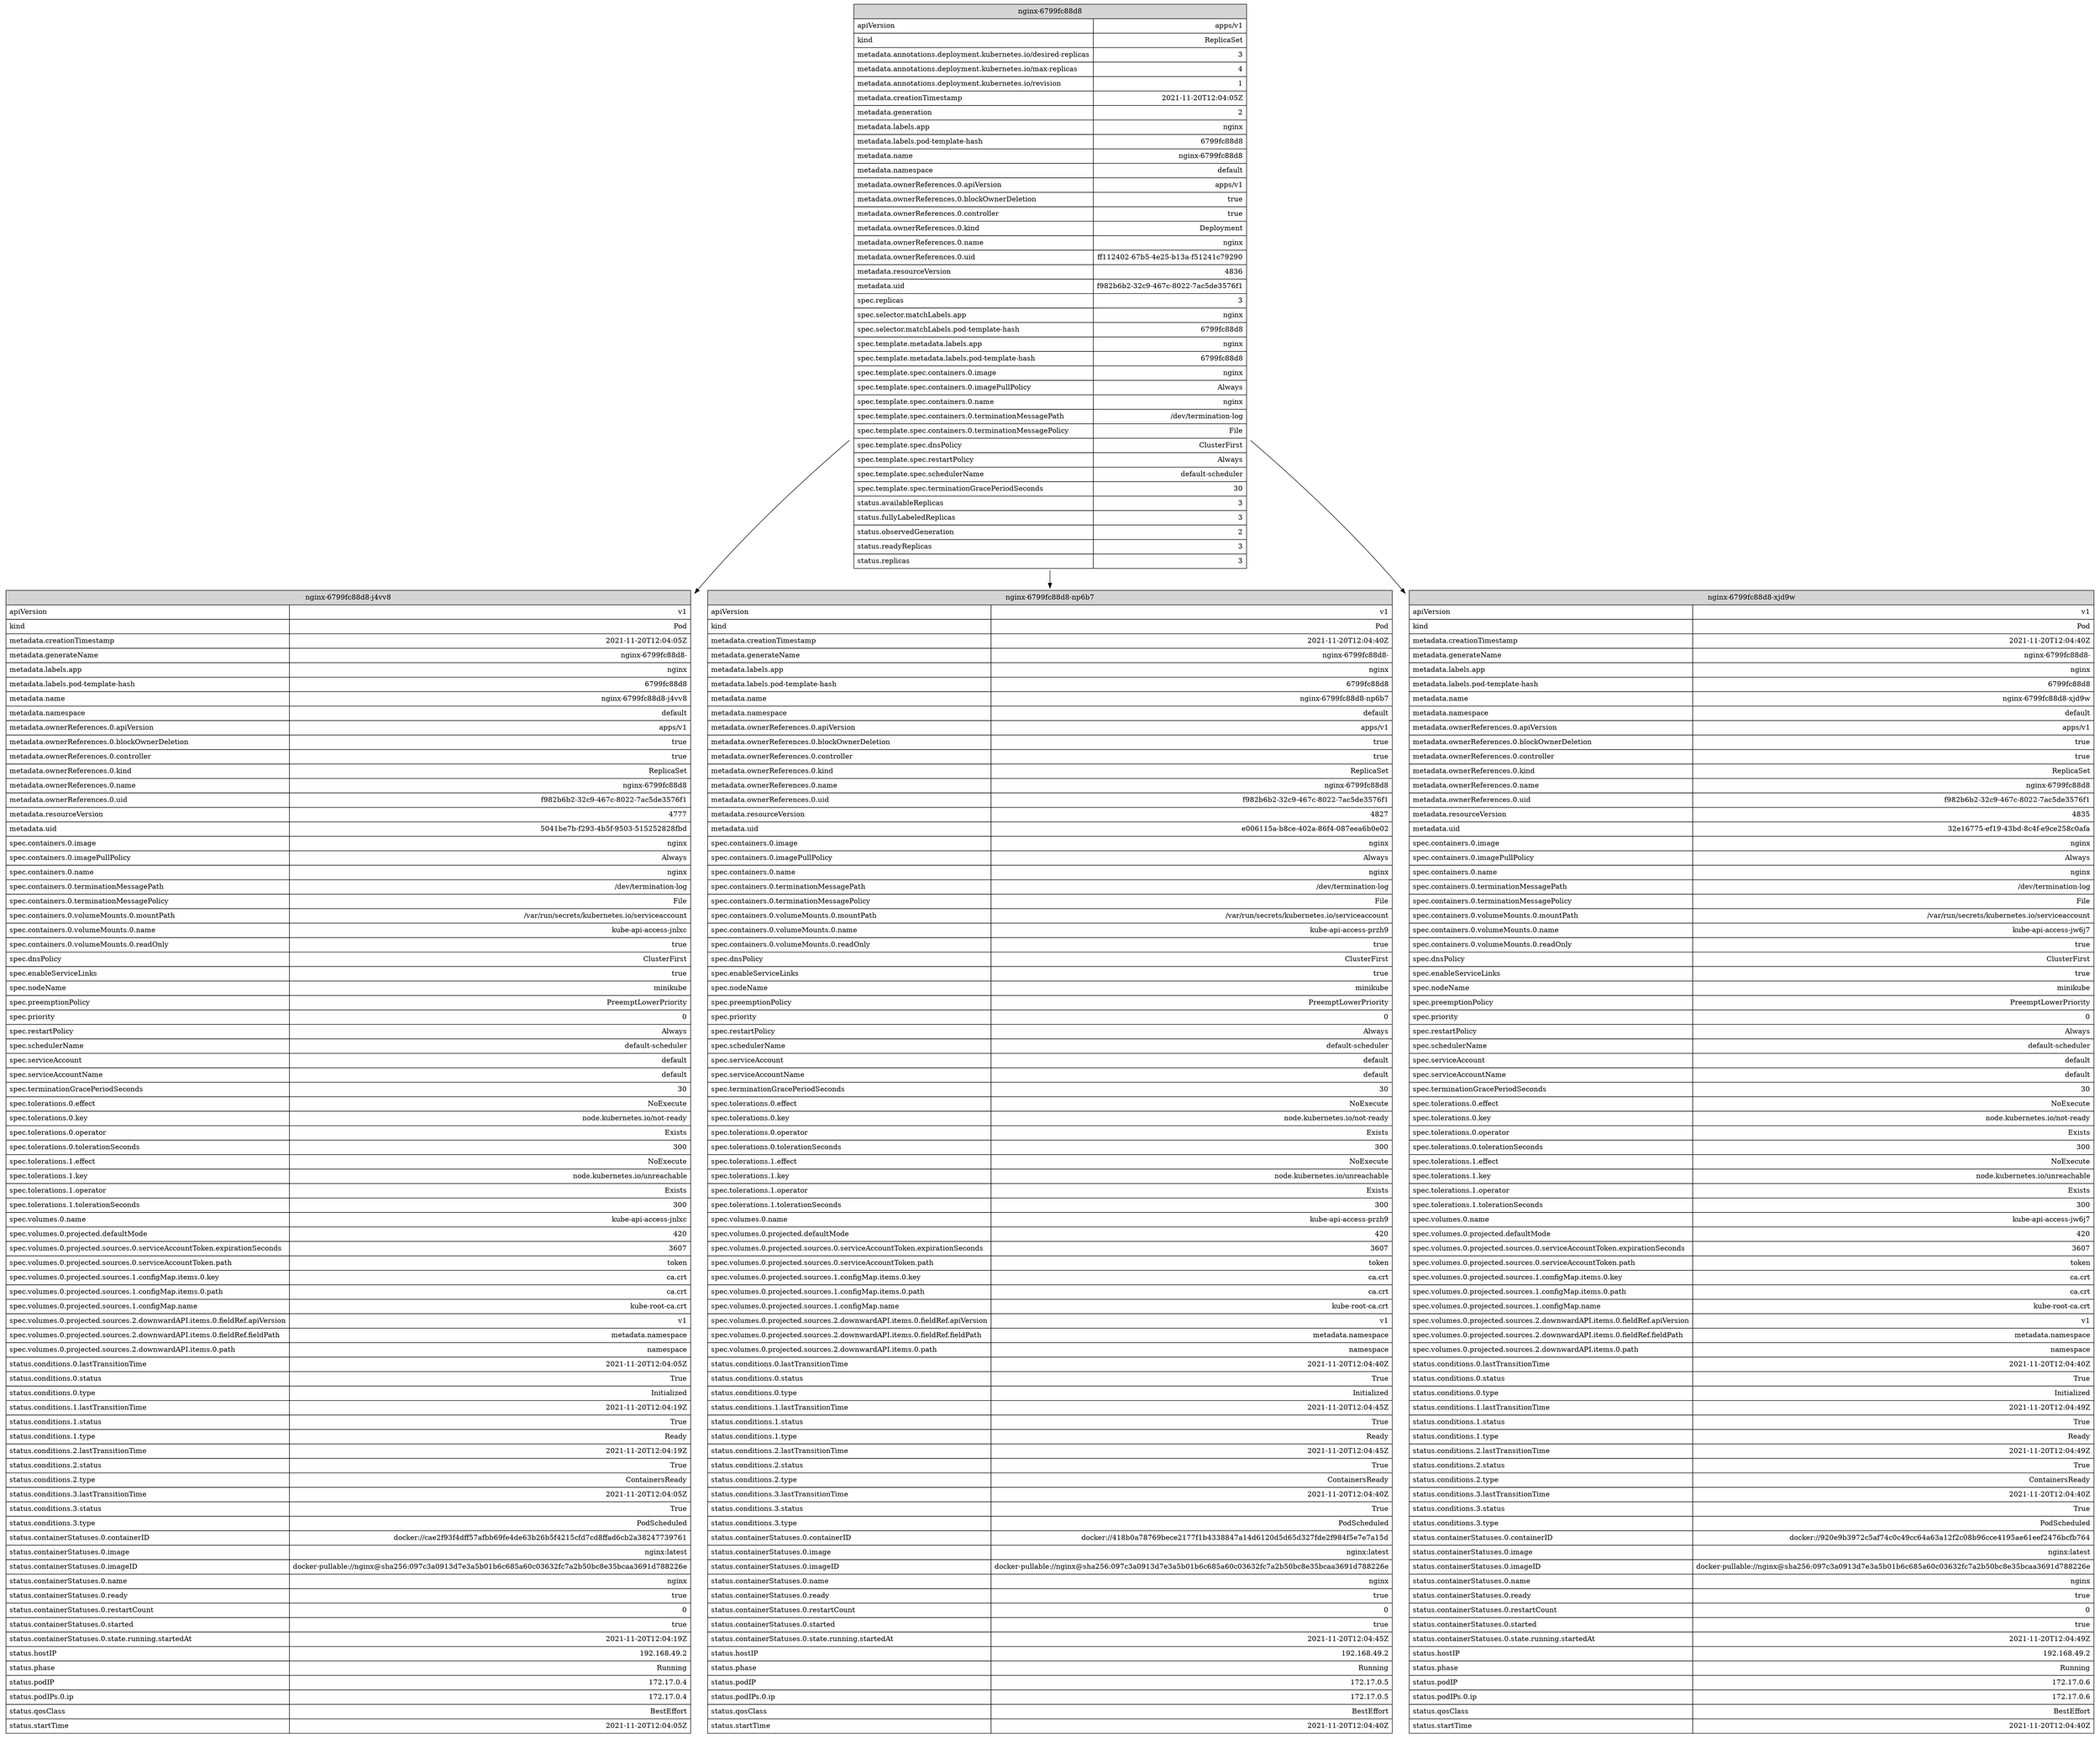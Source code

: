 digraph G {
rankdir=TB
"nginx-6799fc88d8"
[
shape=none
label=<<table border="0" cellspacing="0" CELLPADDING="6">

				<tr>
					<td port="port0" border="1" colspan="2" ALIGN="CENTER" bgcolor="#c8c8c8c8">nginx-6799fc88d8</td>
				</tr>

			<tr>
				<td border="1" ALIGN="LEFT">apiVersion</td>
				<td border="1" ALIGN="RIGHT" bgcolor="#ffffffff">apps/v1</td>
			</tr>

			<tr>
				<td border="1" ALIGN="LEFT">kind</td>
				<td border="1" ALIGN="RIGHT" bgcolor="#ffffffff">ReplicaSet</td>
			</tr>

			<tr>
				<td border="1" ALIGN="LEFT">metadata.annotations.deployment.kubernetes.io/desired-replicas</td>
				<td border="1" ALIGN="RIGHT" bgcolor="#ffffffff">3</td>
			</tr>

			<tr>
				<td border="1" ALIGN="LEFT">metadata.annotations.deployment.kubernetes.io/max-replicas</td>
				<td border="1" ALIGN="RIGHT" bgcolor="#ffffffff">4</td>
			</tr>

			<tr>
				<td border="1" ALIGN="LEFT">metadata.annotations.deployment.kubernetes.io/revision</td>
				<td border="1" ALIGN="RIGHT" bgcolor="#ffffffff">1</td>
			</tr>

			<tr>
				<td border="1" ALIGN="LEFT">metadata.creationTimestamp</td>
				<td border="1" ALIGN="RIGHT" bgcolor="#ffffffff">2021-11-20T12:04:05Z</td>
			</tr>

			<tr>
				<td border="1" ALIGN="LEFT">metadata.generation</td>
				<td border="1" ALIGN="RIGHT" bgcolor="#ffffffff">2</td>
			</tr>

			<tr>
				<td border="1" ALIGN="LEFT">metadata.labels.app</td>
				<td border="1" ALIGN="RIGHT" bgcolor="#ffffffff">nginx</td>
			</tr>

			<tr>
				<td border="1" ALIGN="LEFT">metadata.labels.pod-template-hash</td>
				<td border="1" ALIGN="RIGHT" bgcolor="#ffffffff">6799fc88d8</td>
			</tr>

			<tr>
				<td border="1" ALIGN="LEFT">metadata.name</td>
				<td border="1" ALIGN="RIGHT" bgcolor="#ffffffff">nginx-6799fc88d8</td>
			</tr>

			<tr>
				<td border="1" ALIGN="LEFT">metadata.namespace</td>
				<td border="1" ALIGN="RIGHT" bgcolor="#ffffffff">default</td>
			</tr>

			<tr>
				<td border="1" ALIGN="LEFT">metadata.ownerReferences.0.apiVersion</td>
				<td border="1" ALIGN="RIGHT" bgcolor="#ffffffff">apps/v1</td>
			</tr>

			<tr>
				<td border="1" ALIGN="LEFT">metadata.ownerReferences.0.blockOwnerDeletion</td>
				<td border="1" ALIGN="RIGHT" bgcolor="#ffffffff">true</td>
			</tr>

			<tr>
				<td border="1" ALIGN="LEFT">metadata.ownerReferences.0.controller</td>
				<td border="1" ALIGN="RIGHT" bgcolor="#ffffffff">true</td>
			</tr>

			<tr>
				<td border="1" ALIGN="LEFT">metadata.ownerReferences.0.kind</td>
				<td border="1" ALIGN="RIGHT" bgcolor="#ffffffff">Deployment</td>
			</tr>

			<tr>
				<td border="1" ALIGN="LEFT">metadata.ownerReferences.0.name</td>
				<td border="1" ALIGN="RIGHT" bgcolor="#ffffffff">nginx</td>
			</tr>

			<tr>
				<td border="1" ALIGN="LEFT">metadata.ownerReferences.0.uid</td>
				<td border="1" ALIGN="RIGHT" bgcolor="#ffffffff">ff112402-67b5-4e25-b13a-f51241c79290</td>
			</tr>

			<tr>
				<td border="1" ALIGN="LEFT">metadata.resourceVersion</td>
				<td border="1" ALIGN="RIGHT" bgcolor="#ffffffff">4836</td>
			</tr>

			<tr>
				<td border="1" ALIGN="LEFT">metadata.uid</td>
				<td border="1" ALIGN="RIGHT" bgcolor="#ffffffff">f982b6b2-32c9-467c-8022-7ac5de3576f1</td>
			</tr>

			<tr>
				<td border="1" ALIGN="LEFT">spec.replicas</td>
				<td border="1" ALIGN="RIGHT" bgcolor="#ffffffff">3</td>
			</tr>

			<tr>
				<td border="1" ALIGN="LEFT">spec.selector.matchLabels.app</td>
				<td border="1" ALIGN="RIGHT" bgcolor="#ffffffff">nginx</td>
			</tr>

			<tr>
				<td border="1" ALIGN="LEFT">spec.selector.matchLabels.pod-template-hash</td>
				<td border="1" ALIGN="RIGHT" bgcolor="#ffffffff">6799fc88d8</td>
			</tr>

			<tr>
				<td border="1" ALIGN="LEFT">spec.template.metadata.labels.app</td>
				<td border="1" ALIGN="RIGHT" bgcolor="#ffffffff">nginx</td>
			</tr>

			<tr>
				<td border="1" ALIGN="LEFT">spec.template.metadata.labels.pod-template-hash</td>
				<td border="1" ALIGN="RIGHT" bgcolor="#ffffffff">6799fc88d8</td>
			</tr>

			<tr>
				<td border="1" ALIGN="LEFT">spec.template.spec.containers.0.image</td>
				<td border="1" ALIGN="RIGHT" bgcolor="#ffffffff">nginx</td>
			</tr>

			<tr>
				<td border="1" ALIGN="LEFT">spec.template.spec.containers.0.imagePullPolicy</td>
				<td border="1" ALIGN="RIGHT" bgcolor="#ffffffff">Always</td>
			</tr>

			<tr>
				<td border="1" ALIGN="LEFT">spec.template.spec.containers.0.name</td>
				<td border="1" ALIGN="RIGHT" bgcolor="#ffffffff">nginx</td>
			</tr>

			<tr>
				<td border="1" ALIGN="LEFT">spec.template.spec.containers.0.terminationMessagePath</td>
				<td border="1" ALIGN="RIGHT" bgcolor="#ffffffff">/dev/termination-log</td>
			</tr>

			<tr>
				<td border="1" ALIGN="LEFT">spec.template.spec.containers.0.terminationMessagePolicy</td>
				<td border="1" ALIGN="RIGHT" bgcolor="#ffffffff">File</td>
			</tr>

			<tr>
				<td border="1" ALIGN="LEFT">spec.template.spec.dnsPolicy</td>
				<td border="1" ALIGN="RIGHT" bgcolor="#ffffffff">ClusterFirst</td>
			</tr>

			<tr>
				<td border="1" ALIGN="LEFT">spec.template.spec.restartPolicy</td>
				<td border="1" ALIGN="RIGHT" bgcolor="#ffffffff">Always</td>
			</tr>

			<tr>
				<td border="1" ALIGN="LEFT">spec.template.spec.schedulerName</td>
				<td border="1" ALIGN="RIGHT" bgcolor="#ffffffff">default-scheduler</td>
			</tr>

			<tr>
				<td border="1" ALIGN="LEFT">spec.template.spec.terminationGracePeriodSeconds</td>
				<td border="1" ALIGN="RIGHT" bgcolor="#ffffffff">30</td>
			</tr>

			<tr>
				<td border="1" ALIGN="LEFT">status.availableReplicas</td>
				<td border="1" ALIGN="RIGHT" bgcolor="#ffffffff">3</td>
			</tr>

			<tr>
				<td border="1" ALIGN="LEFT">status.fullyLabeledReplicas</td>
				<td border="1" ALIGN="RIGHT" bgcolor="#ffffffff">3</td>
			</tr>

			<tr>
				<td border="1" ALIGN="LEFT">status.observedGeneration</td>
				<td border="1" ALIGN="RIGHT" bgcolor="#ffffffff">2</td>
			</tr>

			<tr>
				<td border="1" ALIGN="LEFT">status.readyReplicas</td>
				<td border="1" ALIGN="RIGHT" bgcolor="#ffffffff">3</td>
			</tr>

			<tr>
				<td border="1" ALIGN="LEFT">status.replicas</td>
				<td border="1" ALIGN="RIGHT" bgcolor="#ffffffff">3</td>
			</tr>
</table>>
]

"nginx-6799fc88d8-j4vv8"
[
shape=none
label=<<table border="0" cellspacing="0" CELLPADDING="6">

				<tr>
					<td port="port0" border="1" colspan="2" ALIGN="CENTER" bgcolor="#c8c8c8c8">nginx-6799fc88d8-j4vv8</td>
				</tr>

			<tr>
				<td border="1" ALIGN="LEFT">apiVersion</td>
				<td border="1" ALIGN="RIGHT" bgcolor="#ffffffff">v1</td>
			</tr>

			<tr>
				<td border="1" ALIGN="LEFT">kind</td>
				<td border="1" ALIGN="RIGHT" bgcolor="#ffffffff">Pod</td>
			</tr>

			<tr>
				<td border="1" ALIGN="LEFT">metadata.creationTimestamp</td>
				<td border="1" ALIGN="RIGHT" bgcolor="#ffffffff">2021-11-20T12:04:05Z</td>
			</tr>

			<tr>
				<td border="1" ALIGN="LEFT">metadata.generateName</td>
				<td border="1" ALIGN="RIGHT" bgcolor="#ffffffff">nginx-6799fc88d8-</td>
			</tr>

			<tr>
				<td border="1" ALIGN="LEFT">metadata.labels.app</td>
				<td border="1" ALIGN="RIGHT" bgcolor="#ffffffff">nginx</td>
			</tr>

			<tr>
				<td border="1" ALIGN="LEFT">metadata.labels.pod-template-hash</td>
				<td border="1" ALIGN="RIGHT" bgcolor="#ffffffff">6799fc88d8</td>
			</tr>

			<tr>
				<td border="1" ALIGN="LEFT">metadata.name</td>
				<td border="1" ALIGN="RIGHT" bgcolor="#ffffffff">nginx-6799fc88d8-j4vv8</td>
			</tr>

			<tr>
				<td border="1" ALIGN="LEFT">metadata.namespace</td>
				<td border="1" ALIGN="RIGHT" bgcolor="#ffffffff">default</td>
			</tr>

			<tr>
				<td border="1" ALIGN="LEFT">metadata.ownerReferences.0.apiVersion</td>
				<td border="1" ALIGN="RIGHT" bgcolor="#ffffffff">apps/v1</td>
			</tr>

			<tr>
				<td border="1" ALIGN="LEFT">metadata.ownerReferences.0.blockOwnerDeletion</td>
				<td border="1" ALIGN="RIGHT" bgcolor="#ffffffff">true</td>
			</tr>

			<tr>
				<td border="1" ALIGN="LEFT">metadata.ownerReferences.0.controller</td>
				<td border="1" ALIGN="RIGHT" bgcolor="#ffffffff">true</td>
			</tr>

			<tr>
				<td border="1" ALIGN="LEFT">metadata.ownerReferences.0.kind</td>
				<td border="1" ALIGN="RIGHT" bgcolor="#ffffffff">ReplicaSet</td>
			</tr>

			<tr>
				<td border="1" ALIGN="LEFT">metadata.ownerReferences.0.name</td>
				<td border="1" ALIGN="RIGHT" bgcolor="#ffffffff">nginx-6799fc88d8</td>
			</tr>

			<tr>
				<td border="1" ALIGN="LEFT">metadata.ownerReferences.0.uid</td>
				<td border="1" ALIGN="RIGHT" bgcolor="#ffffffff">f982b6b2-32c9-467c-8022-7ac5de3576f1</td>
			</tr>

			<tr>
				<td border="1" ALIGN="LEFT">metadata.resourceVersion</td>
				<td border="1" ALIGN="RIGHT" bgcolor="#ffffffff">4777</td>
			</tr>

			<tr>
				<td border="1" ALIGN="LEFT">metadata.uid</td>
				<td border="1" ALIGN="RIGHT" bgcolor="#ffffffff">5041be7b-f293-4b5f-9503-515252828fbd</td>
			</tr>

			<tr>
				<td border="1" ALIGN="LEFT">spec.containers.0.image</td>
				<td border="1" ALIGN="RIGHT" bgcolor="#ffffffff">nginx</td>
			</tr>

			<tr>
				<td border="1" ALIGN="LEFT">spec.containers.0.imagePullPolicy</td>
				<td border="1" ALIGN="RIGHT" bgcolor="#ffffffff">Always</td>
			</tr>

			<tr>
				<td border="1" ALIGN="LEFT">spec.containers.0.name</td>
				<td border="1" ALIGN="RIGHT" bgcolor="#ffffffff">nginx</td>
			</tr>

			<tr>
				<td border="1" ALIGN="LEFT">spec.containers.0.terminationMessagePath</td>
				<td border="1" ALIGN="RIGHT" bgcolor="#ffffffff">/dev/termination-log</td>
			</tr>

			<tr>
				<td border="1" ALIGN="LEFT">spec.containers.0.terminationMessagePolicy</td>
				<td border="1" ALIGN="RIGHT" bgcolor="#ffffffff">File</td>
			</tr>

			<tr>
				<td border="1" ALIGN="LEFT">spec.containers.0.volumeMounts.0.mountPath</td>
				<td border="1" ALIGN="RIGHT" bgcolor="#ffffffff">/var/run/secrets/kubernetes.io/serviceaccount</td>
			</tr>

			<tr>
				<td border="1" ALIGN="LEFT">spec.containers.0.volumeMounts.0.name</td>
				<td border="1" ALIGN="RIGHT" bgcolor="#ffffffff">kube-api-access-jnlxc</td>
			</tr>

			<tr>
				<td border="1" ALIGN="LEFT">spec.containers.0.volumeMounts.0.readOnly</td>
				<td border="1" ALIGN="RIGHT" bgcolor="#ffffffff">true</td>
			</tr>

			<tr>
				<td border="1" ALIGN="LEFT">spec.dnsPolicy</td>
				<td border="1" ALIGN="RIGHT" bgcolor="#ffffffff">ClusterFirst</td>
			</tr>

			<tr>
				<td border="1" ALIGN="LEFT">spec.enableServiceLinks</td>
				<td border="1" ALIGN="RIGHT" bgcolor="#ffffffff">true</td>
			</tr>

			<tr>
				<td border="1" ALIGN="LEFT">spec.nodeName</td>
				<td border="1" ALIGN="RIGHT" bgcolor="#ffffffff">minikube</td>
			</tr>

			<tr>
				<td border="1" ALIGN="LEFT">spec.preemptionPolicy</td>
				<td border="1" ALIGN="RIGHT" bgcolor="#ffffffff">PreemptLowerPriority</td>
			</tr>

			<tr>
				<td border="1" ALIGN="LEFT">spec.priority</td>
				<td border="1" ALIGN="RIGHT" bgcolor="#ffffffff">0</td>
			</tr>

			<tr>
				<td border="1" ALIGN="LEFT">spec.restartPolicy</td>
				<td border="1" ALIGN="RIGHT" bgcolor="#ffffffff">Always</td>
			</tr>

			<tr>
				<td border="1" ALIGN="LEFT">spec.schedulerName</td>
				<td border="1" ALIGN="RIGHT" bgcolor="#ffffffff">default-scheduler</td>
			</tr>

			<tr>
				<td border="1" ALIGN="LEFT">spec.serviceAccount</td>
				<td border="1" ALIGN="RIGHT" bgcolor="#ffffffff">default</td>
			</tr>

			<tr>
				<td border="1" ALIGN="LEFT">spec.serviceAccountName</td>
				<td border="1" ALIGN="RIGHT" bgcolor="#ffffffff">default</td>
			</tr>

			<tr>
				<td border="1" ALIGN="LEFT">spec.terminationGracePeriodSeconds</td>
				<td border="1" ALIGN="RIGHT" bgcolor="#ffffffff">30</td>
			</tr>

			<tr>
				<td border="1" ALIGN="LEFT">spec.tolerations.0.effect</td>
				<td border="1" ALIGN="RIGHT" bgcolor="#ffffffff">NoExecute</td>
			</tr>

			<tr>
				<td border="1" ALIGN="LEFT">spec.tolerations.0.key</td>
				<td border="1" ALIGN="RIGHT" bgcolor="#ffffffff">node.kubernetes.io/not-ready</td>
			</tr>

			<tr>
				<td border="1" ALIGN="LEFT">spec.tolerations.0.operator</td>
				<td border="1" ALIGN="RIGHT" bgcolor="#ffffffff">Exists</td>
			</tr>

			<tr>
				<td border="1" ALIGN="LEFT">spec.tolerations.0.tolerationSeconds</td>
				<td border="1" ALIGN="RIGHT" bgcolor="#ffffffff">300</td>
			</tr>

			<tr>
				<td border="1" ALIGN="LEFT">spec.tolerations.1.effect</td>
				<td border="1" ALIGN="RIGHT" bgcolor="#ffffffff">NoExecute</td>
			</tr>

			<tr>
				<td border="1" ALIGN="LEFT">spec.tolerations.1.key</td>
				<td border="1" ALIGN="RIGHT" bgcolor="#ffffffff">node.kubernetes.io/unreachable</td>
			</tr>

			<tr>
				<td border="1" ALIGN="LEFT">spec.tolerations.1.operator</td>
				<td border="1" ALIGN="RIGHT" bgcolor="#ffffffff">Exists</td>
			</tr>

			<tr>
				<td border="1" ALIGN="LEFT">spec.tolerations.1.tolerationSeconds</td>
				<td border="1" ALIGN="RIGHT" bgcolor="#ffffffff">300</td>
			</tr>

			<tr>
				<td border="1" ALIGN="LEFT">spec.volumes.0.name</td>
				<td border="1" ALIGN="RIGHT" bgcolor="#ffffffff">kube-api-access-jnlxc</td>
			</tr>

			<tr>
				<td border="1" ALIGN="LEFT">spec.volumes.0.projected.defaultMode</td>
				<td border="1" ALIGN="RIGHT" bgcolor="#ffffffff">420</td>
			</tr>

			<tr>
				<td border="1" ALIGN="LEFT">spec.volumes.0.projected.sources.0.serviceAccountToken.expirationSeconds</td>
				<td border="1" ALIGN="RIGHT" bgcolor="#ffffffff">3607</td>
			</tr>

			<tr>
				<td border="1" ALIGN="LEFT">spec.volumes.0.projected.sources.0.serviceAccountToken.path</td>
				<td border="1" ALIGN="RIGHT" bgcolor="#ffffffff">token</td>
			</tr>

			<tr>
				<td border="1" ALIGN="LEFT">spec.volumes.0.projected.sources.1.configMap.items.0.key</td>
				<td border="1" ALIGN="RIGHT" bgcolor="#ffffffff">ca.crt</td>
			</tr>

			<tr>
				<td border="1" ALIGN="LEFT">spec.volumes.0.projected.sources.1.configMap.items.0.path</td>
				<td border="1" ALIGN="RIGHT" bgcolor="#ffffffff">ca.crt</td>
			</tr>

			<tr>
				<td border="1" ALIGN="LEFT">spec.volumes.0.projected.sources.1.configMap.name</td>
				<td border="1" ALIGN="RIGHT" bgcolor="#ffffffff">kube-root-ca.crt</td>
			</tr>

			<tr>
				<td border="1" ALIGN="LEFT">spec.volumes.0.projected.sources.2.downwardAPI.items.0.fieldRef.apiVersion</td>
				<td border="1" ALIGN="RIGHT" bgcolor="#ffffffff">v1</td>
			</tr>

			<tr>
				<td border="1" ALIGN="LEFT">spec.volumes.0.projected.sources.2.downwardAPI.items.0.fieldRef.fieldPath</td>
				<td border="1" ALIGN="RIGHT" bgcolor="#ffffffff">metadata.namespace</td>
			</tr>

			<tr>
				<td border="1" ALIGN="LEFT">spec.volumes.0.projected.sources.2.downwardAPI.items.0.path</td>
				<td border="1" ALIGN="RIGHT" bgcolor="#ffffffff">namespace</td>
			</tr>

			<tr>
				<td border="1" ALIGN="LEFT">status.conditions.0.lastTransitionTime</td>
				<td border="1" ALIGN="RIGHT" bgcolor="#ffffffff">2021-11-20T12:04:05Z</td>
			</tr>

			<tr>
				<td border="1" ALIGN="LEFT">status.conditions.0.status</td>
				<td border="1" ALIGN="RIGHT" bgcolor="#ffffffff">True</td>
			</tr>

			<tr>
				<td border="1" ALIGN="LEFT">status.conditions.0.type</td>
				<td border="1" ALIGN="RIGHT" bgcolor="#ffffffff">Initialized</td>
			</tr>

			<tr>
				<td border="1" ALIGN="LEFT">status.conditions.1.lastTransitionTime</td>
				<td border="1" ALIGN="RIGHT" bgcolor="#ffffffff">2021-11-20T12:04:19Z</td>
			</tr>

			<tr>
				<td border="1" ALIGN="LEFT">status.conditions.1.status</td>
				<td border="1" ALIGN="RIGHT" bgcolor="#ffffffff">True</td>
			</tr>

			<tr>
				<td border="1" ALIGN="LEFT">status.conditions.1.type</td>
				<td border="1" ALIGN="RIGHT" bgcolor="#ffffffff">Ready</td>
			</tr>

			<tr>
				<td border="1" ALIGN="LEFT">status.conditions.2.lastTransitionTime</td>
				<td border="1" ALIGN="RIGHT" bgcolor="#ffffffff">2021-11-20T12:04:19Z</td>
			</tr>

			<tr>
				<td border="1" ALIGN="LEFT">status.conditions.2.status</td>
				<td border="1" ALIGN="RIGHT" bgcolor="#ffffffff">True</td>
			</tr>

			<tr>
				<td border="1" ALIGN="LEFT">status.conditions.2.type</td>
				<td border="1" ALIGN="RIGHT" bgcolor="#ffffffff">ContainersReady</td>
			</tr>

			<tr>
				<td border="1" ALIGN="LEFT">status.conditions.3.lastTransitionTime</td>
				<td border="1" ALIGN="RIGHT" bgcolor="#ffffffff">2021-11-20T12:04:05Z</td>
			</tr>

			<tr>
				<td border="1" ALIGN="LEFT">status.conditions.3.status</td>
				<td border="1" ALIGN="RIGHT" bgcolor="#ffffffff">True</td>
			</tr>

			<tr>
				<td border="1" ALIGN="LEFT">status.conditions.3.type</td>
				<td border="1" ALIGN="RIGHT" bgcolor="#ffffffff">PodScheduled</td>
			</tr>

			<tr>
				<td border="1" ALIGN="LEFT">status.containerStatuses.0.containerID</td>
				<td border="1" ALIGN="RIGHT" bgcolor="#ffffffff">docker://cae2f93f4dff57afbb69fe4de63b26b5f4215cfd7cd8ffad6cb2a38247739761</td>
			</tr>

			<tr>
				<td border="1" ALIGN="LEFT">status.containerStatuses.0.image</td>
				<td border="1" ALIGN="RIGHT" bgcolor="#ffffffff">nginx:latest</td>
			</tr>

			<tr>
				<td border="1" ALIGN="LEFT">status.containerStatuses.0.imageID</td>
				<td border="1" ALIGN="RIGHT" bgcolor="#ffffffff">docker-pullable://nginx@sha256:097c3a0913d7e3a5b01b6c685a60c03632fc7a2b50bc8e35bcaa3691d788226e</td>
			</tr>

			<tr>
				<td border="1" ALIGN="LEFT">status.containerStatuses.0.name</td>
				<td border="1" ALIGN="RIGHT" bgcolor="#ffffffff">nginx</td>
			</tr>

			<tr>
				<td border="1" ALIGN="LEFT">status.containerStatuses.0.ready</td>
				<td border="1" ALIGN="RIGHT" bgcolor="#ffffffff">true</td>
			</tr>

			<tr>
				<td border="1" ALIGN="LEFT">status.containerStatuses.0.restartCount</td>
				<td border="1" ALIGN="RIGHT" bgcolor="#ffffffff">0</td>
			</tr>

			<tr>
				<td border="1" ALIGN="LEFT">status.containerStatuses.0.started</td>
				<td border="1" ALIGN="RIGHT" bgcolor="#ffffffff">true</td>
			</tr>

			<tr>
				<td border="1" ALIGN="LEFT">status.containerStatuses.0.state.running.startedAt</td>
				<td border="1" ALIGN="RIGHT" bgcolor="#ffffffff">2021-11-20T12:04:19Z</td>
			</tr>

			<tr>
				<td border="1" ALIGN="LEFT">status.hostIP</td>
				<td border="1" ALIGN="RIGHT" bgcolor="#ffffffff">192.168.49.2</td>
			</tr>

			<tr>
				<td border="1" ALIGN="LEFT">status.phase</td>
				<td border="1" ALIGN="RIGHT" bgcolor="#ffffffff">Running</td>
			</tr>

			<tr>
				<td border="1" ALIGN="LEFT">status.podIP</td>
				<td border="1" ALIGN="RIGHT" bgcolor="#ffffffff">172.17.0.4</td>
			</tr>

			<tr>
				<td border="1" ALIGN="LEFT">status.podIPs.0.ip</td>
				<td border="1" ALIGN="RIGHT" bgcolor="#ffffffff">172.17.0.4</td>
			</tr>

			<tr>
				<td border="1" ALIGN="LEFT">status.qosClass</td>
				<td border="1" ALIGN="RIGHT" bgcolor="#ffffffff">BestEffort</td>
			</tr>

			<tr>
				<td border="1" ALIGN="LEFT">status.startTime</td>
				<td border="1" ALIGN="RIGHT" bgcolor="#ffffffff">2021-11-20T12:04:05Z</td>
			</tr>
</table>>
]

"nginx-6799fc88d8-np6b7"
[
shape=none
label=<<table border="0" cellspacing="0" CELLPADDING="6">

				<tr>
					<td port="port0" border="1" colspan="2" ALIGN="CENTER" bgcolor="#c8c8c8c8">nginx-6799fc88d8-np6b7</td>
				</tr>

			<tr>
				<td border="1" ALIGN="LEFT">apiVersion</td>
				<td border="1" ALIGN="RIGHT" bgcolor="#ffffffff">v1</td>
			</tr>

			<tr>
				<td border="1" ALIGN="LEFT">kind</td>
				<td border="1" ALIGN="RIGHT" bgcolor="#ffffffff">Pod</td>
			</tr>

			<tr>
				<td border="1" ALIGN="LEFT">metadata.creationTimestamp</td>
				<td border="1" ALIGN="RIGHT" bgcolor="#ffffffff">2021-11-20T12:04:40Z</td>
			</tr>

			<tr>
				<td border="1" ALIGN="LEFT">metadata.generateName</td>
				<td border="1" ALIGN="RIGHT" bgcolor="#ffffffff">nginx-6799fc88d8-</td>
			</tr>

			<tr>
				<td border="1" ALIGN="LEFT">metadata.labels.app</td>
				<td border="1" ALIGN="RIGHT" bgcolor="#ffffffff">nginx</td>
			</tr>

			<tr>
				<td border="1" ALIGN="LEFT">metadata.labels.pod-template-hash</td>
				<td border="1" ALIGN="RIGHT" bgcolor="#ffffffff">6799fc88d8</td>
			</tr>

			<tr>
				<td border="1" ALIGN="LEFT">metadata.name</td>
				<td border="1" ALIGN="RIGHT" bgcolor="#ffffffff">nginx-6799fc88d8-np6b7</td>
			</tr>

			<tr>
				<td border="1" ALIGN="LEFT">metadata.namespace</td>
				<td border="1" ALIGN="RIGHT" bgcolor="#ffffffff">default</td>
			</tr>

			<tr>
				<td border="1" ALIGN="LEFT">metadata.ownerReferences.0.apiVersion</td>
				<td border="1" ALIGN="RIGHT" bgcolor="#ffffffff">apps/v1</td>
			</tr>

			<tr>
				<td border="1" ALIGN="LEFT">metadata.ownerReferences.0.blockOwnerDeletion</td>
				<td border="1" ALIGN="RIGHT" bgcolor="#ffffffff">true</td>
			</tr>

			<tr>
				<td border="1" ALIGN="LEFT">metadata.ownerReferences.0.controller</td>
				<td border="1" ALIGN="RIGHT" bgcolor="#ffffffff">true</td>
			</tr>

			<tr>
				<td border="1" ALIGN="LEFT">metadata.ownerReferences.0.kind</td>
				<td border="1" ALIGN="RIGHT" bgcolor="#ffffffff">ReplicaSet</td>
			</tr>

			<tr>
				<td border="1" ALIGN="LEFT">metadata.ownerReferences.0.name</td>
				<td border="1" ALIGN="RIGHT" bgcolor="#ffffffff">nginx-6799fc88d8</td>
			</tr>

			<tr>
				<td border="1" ALIGN="LEFT">metadata.ownerReferences.0.uid</td>
				<td border="1" ALIGN="RIGHT" bgcolor="#ffffffff">f982b6b2-32c9-467c-8022-7ac5de3576f1</td>
			</tr>

			<tr>
				<td border="1" ALIGN="LEFT">metadata.resourceVersion</td>
				<td border="1" ALIGN="RIGHT" bgcolor="#ffffffff">4827</td>
			</tr>

			<tr>
				<td border="1" ALIGN="LEFT">metadata.uid</td>
				<td border="1" ALIGN="RIGHT" bgcolor="#ffffffff">e006115a-b8ce-402a-86f4-087eea6b0e02</td>
			</tr>

			<tr>
				<td border="1" ALIGN="LEFT">spec.containers.0.image</td>
				<td border="1" ALIGN="RIGHT" bgcolor="#ffffffff">nginx</td>
			</tr>

			<tr>
				<td border="1" ALIGN="LEFT">spec.containers.0.imagePullPolicy</td>
				<td border="1" ALIGN="RIGHT" bgcolor="#ffffffff">Always</td>
			</tr>

			<tr>
				<td border="1" ALIGN="LEFT">spec.containers.0.name</td>
				<td border="1" ALIGN="RIGHT" bgcolor="#ffffffff">nginx</td>
			</tr>

			<tr>
				<td border="1" ALIGN="LEFT">spec.containers.0.terminationMessagePath</td>
				<td border="1" ALIGN="RIGHT" bgcolor="#ffffffff">/dev/termination-log</td>
			</tr>

			<tr>
				<td border="1" ALIGN="LEFT">spec.containers.0.terminationMessagePolicy</td>
				<td border="1" ALIGN="RIGHT" bgcolor="#ffffffff">File</td>
			</tr>

			<tr>
				<td border="1" ALIGN="LEFT">spec.containers.0.volumeMounts.0.mountPath</td>
				<td border="1" ALIGN="RIGHT" bgcolor="#ffffffff">/var/run/secrets/kubernetes.io/serviceaccount</td>
			</tr>

			<tr>
				<td border="1" ALIGN="LEFT">spec.containers.0.volumeMounts.0.name</td>
				<td border="1" ALIGN="RIGHT" bgcolor="#ffffffff">kube-api-access-przh9</td>
			</tr>

			<tr>
				<td border="1" ALIGN="LEFT">spec.containers.0.volumeMounts.0.readOnly</td>
				<td border="1" ALIGN="RIGHT" bgcolor="#ffffffff">true</td>
			</tr>

			<tr>
				<td border="1" ALIGN="LEFT">spec.dnsPolicy</td>
				<td border="1" ALIGN="RIGHT" bgcolor="#ffffffff">ClusterFirst</td>
			</tr>

			<tr>
				<td border="1" ALIGN="LEFT">spec.enableServiceLinks</td>
				<td border="1" ALIGN="RIGHT" bgcolor="#ffffffff">true</td>
			</tr>

			<tr>
				<td border="1" ALIGN="LEFT">spec.nodeName</td>
				<td border="1" ALIGN="RIGHT" bgcolor="#ffffffff">minikube</td>
			</tr>

			<tr>
				<td border="1" ALIGN="LEFT">spec.preemptionPolicy</td>
				<td border="1" ALIGN="RIGHT" bgcolor="#ffffffff">PreemptLowerPriority</td>
			</tr>

			<tr>
				<td border="1" ALIGN="LEFT">spec.priority</td>
				<td border="1" ALIGN="RIGHT" bgcolor="#ffffffff">0</td>
			</tr>

			<tr>
				<td border="1" ALIGN="LEFT">spec.restartPolicy</td>
				<td border="1" ALIGN="RIGHT" bgcolor="#ffffffff">Always</td>
			</tr>

			<tr>
				<td border="1" ALIGN="LEFT">spec.schedulerName</td>
				<td border="1" ALIGN="RIGHT" bgcolor="#ffffffff">default-scheduler</td>
			</tr>

			<tr>
				<td border="1" ALIGN="LEFT">spec.serviceAccount</td>
				<td border="1" ALIGN="RIGHT" bgcolor="#ffffffff">default</td>
			</tr>

			<tr>
				<td border="1" ALIGN="LEFT">spec.serviceAccountName</td>
				<td border="1" ALIGN="RIGHT" bgcolor="#ffffffff">default</td>
			</tr>

			<tr>
				<td border="1" ALIGN="LEFT">spec.terminationGracePeriodSeconds</td>
				<td border="1" ALIGN="RIGHT" bgcolor="#ffffffff">30</td>
			</tr>

			<tr>
				<td border="1" ALIGN="LEFT">spec.tolerations.0.effect</td>
				<td border="1" ALIGN="RIGHT" bgcolor="#ffffffff">NoExecute</td>
			</tr>

			<tr>
				<td border="1" ALIGN="LEFT">spec.tolerations.0.key</td>
				<td border="1" ALIGN="RIGHT" bgcolor="#ffffffff">node.kubernetes.io/not-ready</td>
			</tr>

			<tr>
				<td border="1" ALIGN="LEFT">spec.tolerations.0.operator</td>
				<td border="1" ALIGN="RIGHT" bgcolor="#ffffffff">Exists</td>
			</tr>

			<tr>
				<td border="1" ALIGN="LEFT">spec.tolerations.0.tolerationSeconds</td>
				<td border="1" ALIGN="RIGHT" bgcolor="#ffffffff">300</td>
			</tr>

			<tr>
				<td border="1" ALIGN="LEFT">spec.tolerations.1.effect</td>
				<td border="1" ALIGN="RIGHT" bgcolor="#ffffffff">NoExecute</td>
			</tr>

			<tr>
				<td border="1" ALIGN="LEFT">spec.tolerations.1.key</td>
				<td border="1" ALIGN="RIGHT" bgcolor="#ffffffff">node.kubernetes.io/unreachable</td>
			</tr>

			<tr>
				<td border="1" ALIGN="LEFT">spec.tolerations.1.operator</td>
				<td border="1" ALIGN="RIGHT" bgcolor="#ffffffff">Exists</td>
			</tr>

			<tr>
				<td border="1" ALIGN="LEFT">spec.tolerations.1.tolerationSeconds</td>
				<td border="1" ALIGN="RIGHT" bgcolor="#ffffffff">300</td>
			</tr>

			<tr>
				<td border="1" ALIGN="LEFT">spec.volumes.0.name</td>
				<td border="1" ALIGN="RIGHT" bgcolor="#ffffffff">kube-api-access-przh9</td>
			</tr>

			<tr>
				<td border="1" ALIGN="LEFT">spec.volumes.0.projected.defaultMode</td>
				<td border="1" ALIGN="RIGHT" bgcolor="#ffffffff">420</td>
			</tr>

			<tr>
				<td border="1" ALIGN="LEFT">spec.volumes.0.projected.sources.0.serviceAccountToken.expirationSeconds</td>
				<td border="1" ALIGN="RIGHT" bgcolor="#ffffffff">3607</td>
			</tr>

			<tr>
				<td border="1" ALIGN="LEFT">spec.volumes.0.projected.sources.0.serviceAccountToken.path</td>
				<td border="1" ALIGN="RIGHT" bgcolor="#ffffffff">token</td>
			</tr>

			<tr>
				<td border="1" ALIGN="LEFT">spec.volumes.0.projected.sources.1.configMap.items.0.key</td>
				<td border="1" ALIGN="RIGHT" bgcolor="#ffffffff">ca.crt</td>
			</tr>

			<tr>
				<td border="1" ALIGN="LEFT">spec.volumes.0.projected.sources.1.configMap.items.0.path</td>
				<td border="1" ALIGN="RIGHT" bgcolor="#ffffffff">ca.crt</td>
			</tr>

			<tr>
				<td border="1" ALIGN="LEFT">spec.volumes.0.projected.sources.1.configMap.name</td>
				<td border="1" ALIGN="RIGHT" bgcolor="#ffffffff">kube-root-ca.crt</td>
			</tr>

			<tr>
				<td border="1" ALIGN="LEFT">spec.volumes.0.projected.sources.2.downwardAPI.items.0.fieldRef.apiVersion</td>
				<td border="1" ALIGN="RIGHT" bgcolor="#ffffffff">v1</td>
			</tr>

			<tr>
				<td border="1" ALIGN="LEFT">spec.volumes.0.projected.sources.2.downwardAPI.items.0.fieldRef.fieldPath</td>
				<td border="1" ALIGN="RIGHT" bgcolor="#ffffffff">metadata.namespace</td>
			</tr>

			<tr>
				<td border="1" ALIGN="LEFT">spec.volumes.0.projected.sources.2.downwardAPI.items.0.path</td>
				<td border="1" ALIGN="RIGHT" bgcolor="#ffffffff">namespace</td>
			</tr>

			<tr>
				<td border="1" ALIGN="LEFT">status.conditions.0.lastTransitionTime</td>
				<td border="1" ALIGN="RIGHT" bgcolor="#ffffffff">2021-11-20T12:04:40Z</td>
			</tr>

			<tr>
				<td border="1" ALIGN="LEFT">status.conditions.0.status</td>
				<td border="1" ALIGN="RIGHT" bgcolor="#ffffffff">True</td>
			</tr>

			<tr>
				<td border="1" ALIGN="LEFT">status.conditions.0.type</td>
				<td border="1" ALIGN="RIGHT" bgcolor="#ffffffff">Initialized</td>
			</tr>

			<tr>
				<td border="1" ALIGN="LEFT">status.conditions.1.lastTransitionTime</td>
				<td border="1" ALIGN="RIGHT" bgcolor="#ffffffff">2021-11-20T12:04:45Z</td>
			</tr>

			<tr>
				<td border="1" ALIGN="LEFT">status.conditions.1.status</td>
				<td border="1" ALIGN="RIGHT" bgcolor="#ffffffff">True</td>
			</tr>

			<tr>
				<td border="1" ALIGN="LEFT">status.conditions.1.type</td>
				<td border="1" ALIGN="RIGHT" bgcolor="#ffffffff">Ready</td>
			</tr>

			<tr>
				<td border="1" ALIGN="LEFT">status.conditions.2.lastTransitionTime</td>
				<td border="1" ALIGN="RIGHT" bgcolor="#ffffffff">2021-11-20T12:04:45Z</td>
			</tr>

			<tr>
				<td border="1" ALIGN="LEFT">status.conditions.2.status</td>
				<td border="1" ALIGN="RIGHT" bgcolor="#ffffffff">True</td>
			</tr>

			<tr>
				<td border="1" ALIGN="LEFT">status.conditions.2.type</td>
				<td border="1" ALIGN="RIGHT" bgcolor="#ffffffff">ContainersReady</td>
			</tr>

			<tr>
				<td border="1" ALIGN="LEFT">status.conditions.3.lastTransitionTime</td>
				<td border="1" ALIGN="RIGHT" bgcolor="#ffffffff">2021-11-20T12:04:40Z</td>
			</tr>

			<tr>
				<td border="1" ALIGN="LEFT">status.conditions.3.status</td>
				<td border="1" ALIGN="RIGHT" bgcolor="#ffffffff">True</td>
			</tr>

			<tr>
				<td border="1" ALIGN="LEFT">status.conditions.3.type</td>
				<td border="1" ALIGN="RIGHT" bgcolor="#ffffffff">PodScheduled</td>
			</tr>

			<tr>
				<td border="1" ALIGN="LEFT">status.containerStatuses.0.containerID</td>
				<td border="1" ALIGN="RIGHT" bgcolor="#ffffffff">docker://418b0a78769bece2177f1b4338847a14d6120d5d65d327fde2f984f5e7e7a15d</td>
			</tr>

			<tr>
				<td border="1" ALIGN="LEFT">status.containerStatuses.0.image</td>
				<td border="1" ALIGN="RIGHT" bgcolor="#ffffffff">nginx:latest</td>
			</tr>

			<tr>
				<td border="1" ALIGN="LEFT">status.containerStatuses.0.imageID</td>
				<td border="1" ALIGN="RIGHT" bgcolor="#ffffffff">docker-pullable://nginx@sha256:097c3a0913d7e3a5b01b6c685a60c03632fc7a2b50bc8e35bcaa3691d788226e</td>
			</tr>

			<tr>
				<td border="1" ALIGN="LEFT">status.containerStatuses.0.name</td>
				<td border="1" ALIGN="RIGHT" bgcolor="#ffffffff">nginx</td>
			</tr>

			<tr>
				<td border="1" ALIGN="LEFT">status.containerStatuses.0.ready</td>
				<td border="1" ALIGN="RIGHT" bgcolor="#ffffffff">true</td>
			</tr>

			<tr>
				<td border="1" ALIGN="LEFT">status.containerStatuses.0.restartCount</td>
				<td border="1" ALIGN="RIGHT" bgcolor="#ffffffff">0</td>
			</tr>

			<tr>
				<td border="1" ALIGN="LEFT">status.containerStatuses.0.started</td>
				<td border="1" ALIGN="RIGHT" bgcolor="#ffffffff">true</td>
			</tr>

			<tr>
				<td border="1" ALIGN="LEFT">status.containerStatuses.0.state.running.startedAt</td>
				<td border="1" ALIGN="RIGHT" bgcolor="#ffffffff">2021-11-20T12:04:45Z</td>
			</tr>

			<tr>
				<td border="1" ALIGN="LEFT">status.hostIP</td>
				<td border="1" ALIGN="RIGHT" bgcolor="#ffffffff">192.168.49.2</td>
			</tr>

			<tr>
				<td border="1" ALIGN="LEFT">status.phase</td>
				<td border="1" ALIGN="RIGHT" bgcolor="#ffffffff">Running</td>
			</tr>

			<tr>
				<td border="1" ALIGN="LEFT">status.podIP</td>
				<td border="1" ALIGN="RIGHT" bgcolor="#ffffffff">172.17.0.5</td>
			</tr>

			<tr>
				<td border="1" ALIGN="LEFT">status.podIPs.0.ip</td>
				<td border="1" ALIGN="RIGHT" bgcolor="#ffffffff">172.17.0.5</td>
			</tr>

			<tr>
				<td border="1" ALIGN="LEFT">status.qosClass</td>
				<td border="1" ALIGN="RIGHT" bgcolor="#ffffffff">BestEffort</td>
			</tr>

			<tr>
				<td border="1" ALIGN="LEFT">status.startTime</td>
				<td border="1" ALIGN="RIGHT" bgcolor="#ffffffff">2021-11-20T12:04:40Z</td>
			</tr>
</table>>
]

"nginx-6799fc88d8-xjd9w"
[
shape=none
label=<<table border="0" cellspacing="0" CELLPADDING="6">

				<tr>
					<td port="port0" border="1" colspan="2" ALIGN="CENTER" bgcolor="#c8c8c8c8">nginx-6799fc88d8-xjd9w</td>
				</tr>

			<tr>
				<td border="1" ALIGN="LEFT">apiVersion</td>
				<td border="1" ALIGN="RIGHT" bgcolor="#ffffffff">v1</td>
			</tr>

			<tr>
				<td border="1" ALIGN="LEFT">kind</td>
				<td border="1" ALIGN="RIGHT" bgcolor="#ffffffff">Pod</td>
			</tr>

			<tr>
				<td border="1" ALIGN="LEFT">metadata.creationTimestamp</td>
				<td border="1" ALIGN="RIGHT" bgcolor="#ffffffff">2021-11-20T12:04:40Z</td>
			</tr>

			<tr>
				<td border="1" ALIGN="LEFT">metadata.generateName</td>
				<td border="1" ALIGN="RIGHT" bgcolor="#ffffffff">nginx-6799fc88d8-</td>
			</tr>

			<tr>
				<td border="1" ALIGN="LEFT">metadata.labels.app</td>
				<td border="1" ALIGN="RIGHT" bgcolor="#ffffffff">nginx</td>
			</tr>

			<tr>
				<td border="1" ALIGN="LEFT">metadata.labels.pod-template-hash</td>
				<td border="1" ALIGN="RIGHT" bgcolor="#ffffffff">6799fc88d8</td>
			</tr>

			<tr>
				<td border="1" ALIGN="LEFT">metadata.name</td>
				<td border="1" ALIGN="RIGHT" bgcolor="#ffffffff">nginx-6799fc88d8-xjd9w</td>
			</tr>

			<tr>
				<td border="1" ALIGN="LEFT">metadata.namespace</td>
				<td border="1" ALIGN="RIGHT" bgcolor="#ffffffff">default</td>
			</tr>

			<tr>
				<td border="1" ALIGN="LEFT">metadata.ownerReferences.0.apiVersion</td>
				<td border="1" ALIGN="RIGHT" bgcolor="#ffffffff">apps/v1</td>
			</tr>

			<tr>
				<td border="1" ALIGN="LEFT">metadata.ownerReferences.0.blockOwnerDeletion</td>
				<td border="1" ALIGN="RIGHT" bgcolor="#ffffffff">true</td>
			</tr>

			<tr>
				<td border="1" ALIGN="LEFT">metadata.ownerReferences.0.controller</td>
				<td border="1" ALIGN="RIGHT" bgcolor="#ffffffff">true</td>
			</tr>

			<tr>
				<td border="1" ALIGN="LEFT">metadata.ownerReferences.0.kind</td>
				<td border="1" ALIGN="RIGHT" bgcolor="#ffffffff">ReplicaSet</td>
			</tr>

			<tr>
				<td border="1" ALIGN="LEFT">metadata.ownerReferences.0.name</td>
				<td border="1" ALIGN="RIGHT" bgcolor="#ffffffff">nginx-6799fc88d8</td>
			</tr>

			<tr>
				<td border="1" ALIGN="LEFT">metadata.ownerReferences.0.uid</td>
				<td border="1" ALIGN="RIGHT" bgcolor="#ffffffff">f982b6b2-32c9-467c-8022-7ac5de3576f1</td>
			</tr>

			<tr>
				<td border="1" ALIGN="LEFT">metadata.resourceVersion</td>
				<td border="1" ALIGN="RIGHT" bgcolor="#ffffffff">4835</td>
			</tr>

			<tr>
				<td border="1" ALIGN="LEFT">metadata.uid</td>
				<td border="1" ALIGN="RIGHT" bgcolor="#ffffffff">32e16775-ef19-43bd-8c4f-e9ce258c0afa</td>
			</tr>

			<tr>
				<td border="1" ALIGN="LEFT">spec.containers.0.image</td>
				<td border="1" ALIGN="RIGHT" bgcolor="#ffffffff">nginx</td>
			</tr>

			<tr>
				<td border="1" ALIGN="LEFT">spec.containers.0.imagePullPolicy</td>
				<td border="1" ALIGN="RIGHT" bgcolor="#ffffffff">Always</td>
			</tr>

			<tr>
				<td border="1" ALIGN="LEFT">spec.containers.0.name</td>
				<td border="1" ALIGN="RIGHT" bgcolor="#ffffffff">nginx</td>
			</tr>

			<tr>
				<td border="1" ALIGN="LEFT">spec.containers.0.terminationMessagePath</td>
				<td border="1" ALIGN="RIGHT" bgcolor="#ffffffff">/dev/termination-log</td>
			</tr>

			<tr>
				<td border="1" ALIGN="LEFT">spec.containers.0.terminationMessagePolicy</td>
				<td border="1" ALIGN="RIGHT" bgcolor="#ffffffff">File</td>
			</tr>

			<tr>
				<td border="1" ALIGN="LEFT">spec.containers.0.volumeMounts.0.mountPath</td>
				<td border="1" ALIGN="RIGHT" bgcolor="#ffffffff">/var/run/secrets/kubernetes.io/serviceaccount</td>
			</tr>

			<tr>
				<td border="1" ALIGN="LEFT">spec.containers.0.volumeMounts.0.name</td>
				<td border="1" ALIGN="RIGHT" bgcolor="#ffffffff">kube-api-access-jw6j7</td>
			</tr>

			<tr>
				<td border="1" ALIGN="LEFT">spec.containers.0.volumeMounts.0.readOnly</td>
				<td border="1" ALIGN="RIGHT" bgcolor="#ffffffff">true</td>
			</tr>

			<tr>
				<td border="1" ALIGN="LEFT">spec.dnsPolicy</td>
				<td border="1" ALIGN="RIGHT" bgcolor="#ffffffff">ClusterFirst</td>
			</tr>

			<tr>
				<td border="1" ALIGN="LEFT">spec.enableServiceLinks</td>
				<td border="1" ALIGN="RIGHT" bgcolor="#ffffffff">true</td>
			</tr>

			<tr>
				<td border="1" ALIGN="LEFT">spec.nodeName</td>
				<td border="1" ALIGN="RIGHT" bgcolor="#ffffffff">minikube</td>
			</tr>

			<tr>
				<td border="1" ALIGN="LEFT">spec.preemptionPolicy</td>
				<td border="1" ALIGN="RIGHT" bgcolor="#ffffffff">PreemptLowerPriority</td>
			</tr>

			<tr>
				<td border="1" ALIGN="LEFT">spec.priority</td>
				<td border="1" ALIGN="RIGHT" bgcolor="#ffffffff">0</td>
			</tr>

			<tr>
				<td border="1" ALIGN="LEFT">spec.restartPolicy</td>
				<td border="1" ALIGN="RIGHT" bgcolor="#ffffffff">Always</td>
			</tr>

			<tr>
				<td border="1" ALIGN="LEFT">spec.schedulerName</td>
				<td border="1" ALIGN="RIGHT" bgcolor="#ffffffff">default-scheduler</td>
			</tr>

			<tr>
				<td border="1" ALIGN="LEFT">spec.serviceAccount</td>
				<td border="1" ALIGN="RIGHT" bgcolor="#ffffffff">default</td>
			</tr>

			<tr>
				<td border="1" ALIGN="LEFT">spec.serviceAccountName</td>
				<td border="1" ALIGN="RIGHT" bgcolor="#ffffffff">default</td>
			</tr>

			<tr>
				<td border="1" ALIGN="LEFT">spec.terminationGracePeriodSeconds</td>
				<td border="1" ALIGN="RIGHT" bgcolor="#ffffffff">30</td>
			</tr>

			<tr>
				<td border="1" ALIGN="LEFT">spec.tolerations.0.effect</td>
				<td border="1" ALIGN="RIGHT" bgcolor="#ffffffff">NoExecute</td>
			</tr>

			<tr>
				<td border="1" ALIGN="LEFT">spec.tolerations.0.key</td>
				<td border="1" ALIGN="RIGHT" bgcolor="#ffffffff">node.kubernetes.io/not-ready</td>
			</tr>

			<tr>
				<td border="1" ALIGN="LEFT">spec.tolerations.0.operator</td>
				<td border="1" ALIGN="RIGHT" bgcolor="#ffffffff">Exists</td>
			</tr>

			<tr>
				<td border="1" ALIGN="LEFT">spec.tolerations.0.tolerationSeconds</td>
				<td border="1" ALIGN="RIGHT" bgcolor="#ffffffff">300</td>
			</tr>

			<tr>
				<td border="1" ALIGN="LEFT">spec.tolerations.1.effect</td>
				<td border="1" ALIGN="RIGHT" bgcolor="#ffffffff">NoExecute</td>
			</tr>

			<tr>
				<td border="1" ALIGN="LEFT">spec.tolerations.1.key</td>
				<td border="1" ALIGN="RIGHT" bgcolor="#ffffffff">node.kubernetes.io/unreachable</td>
			</tr>

			<tr>
				<td border="1" ALIGN="LEFT">spec.tolerations.1.operator</td>
				<td border="1" ALIGN="RIGHT" bgcolor="#ffffffff">Exists</td>
			</tr>

			<tr>
				<td border="1" ALIGN="LEFT">spec.tolerations.1.tolerationSeconds</td>
				<td border="1" ALIGN="RIGHT" bgcolor="#ffffffff">300</td>
			</tr>

			<tr>
				<td border="1" ALIGN="LEFT">spec.volumes.0.name</td>
				<td border="1" ALIGN="RIGHT" bgcolor="#ffffffff">kube-api-access-jw6j7</td>
			</tr>

			<tr>
				<td border="1" ALIGN="LEFT">spec.volumes.0.projected.defaultMode</td>
				<td border="1" ALIGN="RIGHT" bgcolor="#ffffffff">420</td>
			</tr>

			<tr>
				<td border="1" ALIGN="LEFT">spec.volumes.0.projected.sources.0.serviceAccountToken.expirationSeconds</td>
				<td border="1" ALIGN="RIGHT" bgcolor="#ffffffff">3607</td>
			</tr>

			<tr>
				<td border="1" ALIGN="LEFT">spec.volumes.0.projected.sources.0.serviceAccountToken.path</td>
				<td border="1" ALIGN="RIGHT" bgcolor="#ffffffff">token</td>
			</tr>

			<tr>
				<td border="1" ALIGN="LEFT">spec.volumes.0.projected.sources.1.configMap.items.0.key</td>
				<td border="1" ALIGN="RIGHT" bgcolor="#ffffffff">ca.crt</td>
			</tr>

			<tr>
				<td border="1" ALIGN="LEFT">spec.volumes.0.projected.sources.1.configMap.items.0.path</td>
				<td border="1" ALIGN="RIGHT" bgcolor="#ffffffff">ca.crt</td>
			</tr>

			<tr>
				<td border="1" ALIGN="LEFT">spec.volumes.0.projected.sources.1.configMap.name</td>
				<td border="1" ALIGN="RIGHT" bgcolor="#ffffffff">kube-root-ca.crt</td>
			</tr>

			<tr>
				<td border="1" ALIGN="LEFT">spec.volumes.0.projected.sources.2.downwardAPI.items.0.fieldRef.apiVersion</td>
				<td border="1" ALIGN="RIGHT" bgcolor="#ffffffff">v1</td>
			</tr>

			<tr>
				<td border="1" ALIGN="LEFT">spec.volumes.0.projected.sources.2.downwardAPI.items.0.fieldRef.fieldPath</td>
				<td border="1" ALIGN="RIGHT" bgcolor="#ffffffff">metadata.namespace</td>
			</tr>

			<tr>
				<td border="1" ALIGN="LEFT">spec.volumes.0.projected.sources.2.downwardAPI.items.0.path</td>
				<td border="1" ALIGN="RIGHT" bgcolor="#ffffffff">namespace</td>
			</tr>

			<tr>
				<td border="1" ALIGN="LEFT">status.conditions.0.lastTransitionTime</td>
				<td border="1" ALIGN="RIGHT" bgcolor="#ffffffff">2021-11-20T12:04:40Z</td>
			</tr>

			<tr>
				<td border="1" ALIGN="LEFT">status.conditions.0.status</td>
				<td border="1" ALIGN="RIGHT" bgcolor="#ffffffff">True</td>
			</tr>

			<tr>
				<td border="1" ALIGN="LEFT">status.conditions.0.type</td>
				<td border="1" ALIGN="RIGHT" bgcolor="#ffffffff">Initialized</td>
			</tr>

			<tr>
				<td border="1" ALIGN="LEFT">status.conditions.1.lastTransitionTime</td>
				<td border="1" ALIGN="RIGHT" bgcolor="#ffffffff">2021-11-20T12:04:49Z</td>
			</tr>

			<tr>
				<td border="1" ALIGN="LEFT">status.conditions.1.status</td>
				<td border="1" ALIGN="RIGHT" bgcolor="#ffffffff">True</td>
			</tr>

			<tr>
				<td border="1" ALIGN="LEFT">status.conditions.1.type</td>
				<td border="1" ALIGN="RIGHT" bgcolor="#ffffffff">Ready</td>
			</tr>

			<tr>
				<td border="1" ALIGN="LEFT">status.conditions.2.lastTransitionTime</td>
				<td border="1" ALIGN="RIGHT" bgcolor="#ffffffff">2021-11-20T12:04:49Z</td>
			</tr>

			<tr>
				<td border="1" ALIGN="LEFT">status.conditions.2.status</td>
				<td border="1" ALIGN="RIGHT" bgcolor="#ffffffff">True</td>
			</tr>

			<tr>
				<td border="1" ALIGN="LEFT">status.conditions.2.type</td>
				<td border="1" ALIGN="RIGHT" bgcolor="#ffffffff">ContainersReady</td>
			</tr>

			<tr>
				<td border="1" ALIGN="LEFT">status.conditions.3.lastTransitionTime</td>
				<td border="1" ALIGN="RIGHT" bgcolor="#ffffffff">2021-11-20T12:04:40Z</td>
			</tr>

			<tr>
				<td border="1" ALIGN="LEFT">status.conditions.3.status</td>
				<td border="1" ALIGN="RIGHT" bgcolor="#ffffffff">True</td>
			</tr>

			<tr>
				<td border="1" ALIGN="LEFT">status.conditions.3.type</td>
				<td border="1" ALIGN="RIGHT" bgcolor="#ffffffff">PodScheduled</td>
			</tr>

			<tr>
				<td border="1" ALIGN="LEFT">status.containerStatuses.0.containerID</td>
				<td border="1" ALIGN="RIGHT" bgcolor="#ffffffff">docker://920e9b3972c5af74c0c49cc64a63a12f2c08b96cce4195ae61eef2476bcfb764</td>
			</tr>

			<tr>
				<td border="1" ALIGN="LEFT">status.containerStatuses.0.image</td>
				<td border="1" ALIGN="RIGHT" bgcolor="#ffffffff">nginx:latest</td>
			</tr>

			<tr>
				<td border="1" ALIGN="LEFT">status.containerStatuses.0.imageID</td>
				<td border="1" ALIGN="RIGHT" bgcolor="#ffffffff">docker-pullable://nginx@sha256:097c3a0913d7e3a5b01b6c685a60c03632fc7a2b50bc8e35bcaa3691d788226e</td>
			</tr>

			<tr>
				<td border="1" ALIGN="LEFT">status.containerStatuses.0.name</td>
				<td border="1" ALIGN="RIGHT" bgcolor="#ffffffff">nginx</td>
			</tr>

			<tr>
				<td border="1" ALIGN="LEFT">status.containerStatuses.0.ready</td>
				<td border="1" ALIGN="RIGHT" bgcolor="#ffffffff">true</td>
			</tr>

			<tr>
				<td border="1" ALIGN="LEFT">status.containerStatuses.0.restartCount</td>
				<td border="1" ALIGN="RIGHT" bgcolor="#ffffffff">0</td>
			</tr>

			<tr>
				<td border="1" ALIGN="LEFT">status.containerStatuses.0.started</td>
				<td border="1" ALIGN="RIGHT" bgcolor="#ffffffff">true</td>
			</tr>

			<tr>
				<td border="1" ALIGN="LEFT">status.containerStatuses.0.state.running.startedAt</td>
				<td border="1" ALIGN="RIGHT" bgcolor="#ffffffff">2021-11-20T12:04:49Z</td>
			</tr>

			<tr>
				<td border="1" ALIGN="LEFT">status.hostIP</td>
				<td border="1" ALIGN="RIGHT" bgcolor="#ffffffff">192.168.49.2</td>
			</tr>

			<tr>
				<td border="1" ALIGN="LEFT">status.phase</td>
				<td border="1" ALIGN="RIGHT" bgcolor="#ffffffff">Running</td>
			</tr>

			<tr>
				<td border="1" ALIGN="LEFT">status.podIP</td>
				<td border="1" ALIGN="RIGHT" bgcolor="#ffffffff">172.17.0.6</td>
			</tr>

			<tr>
				<td border="1" ALIGN="LEFT">status.podIPs.0.ip</td>
				<td border="1" ALIGN="RIGHT" bgcolor="#ffffffff">172.17.0.6</td>
			</tr>

			<tr>
				<td border="1" ALIGN="LEFT">status.qosClass</td>
				<td border="1" ALIGN="RIGHT" bgcolor="#ffffffff">BestEffort</td>
			</tr>

			<tr>
				<td border="1" ALIGN="LEFT">status.startTime</td>
				<td border="1" ALIGN="RIGHT" bgcolor="#ffffffff">2021-11-20T12:04:40Z</td>
			</tr>
</table>>
]

"nginx-6799fc88d8" -> "nginx-6799fc88d8-j4vv8"
"nginx-6799fc88d8" -> "nginx-6799fc88d8-np6b7"
"nginx-6799fc88d8" -> "nginx-6799fc88d8-xjd9w"
}

